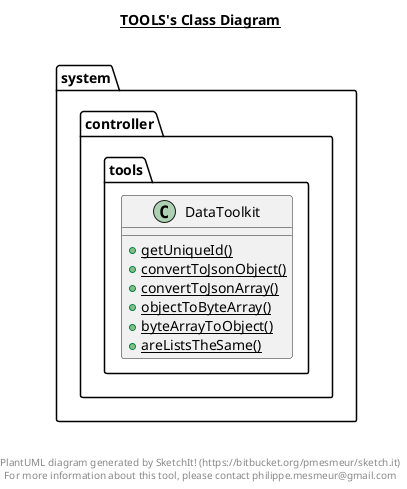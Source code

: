 @startuml

title __TOOLS's Class Diagram__\n

  package system.controller {
    package system.controller.tools {
      class DataToolkit {
          {static} + getUniqueId()
          {static} + convertToJsonObject()
          {static} + convertToJsonArray()
          {static} + objectToByteArray()
          {static} + byteArrayToObject()
          {static} + areListsTheSame()
      }
    }
  }
  



right footer


PlantUML diagram generated by SketchIt! (https://bitbucket.org/pmesmeur/sketch.it)
For more information about this tool, please contact philippe.mesmeur@gmail.com
endfooter

@enduml
